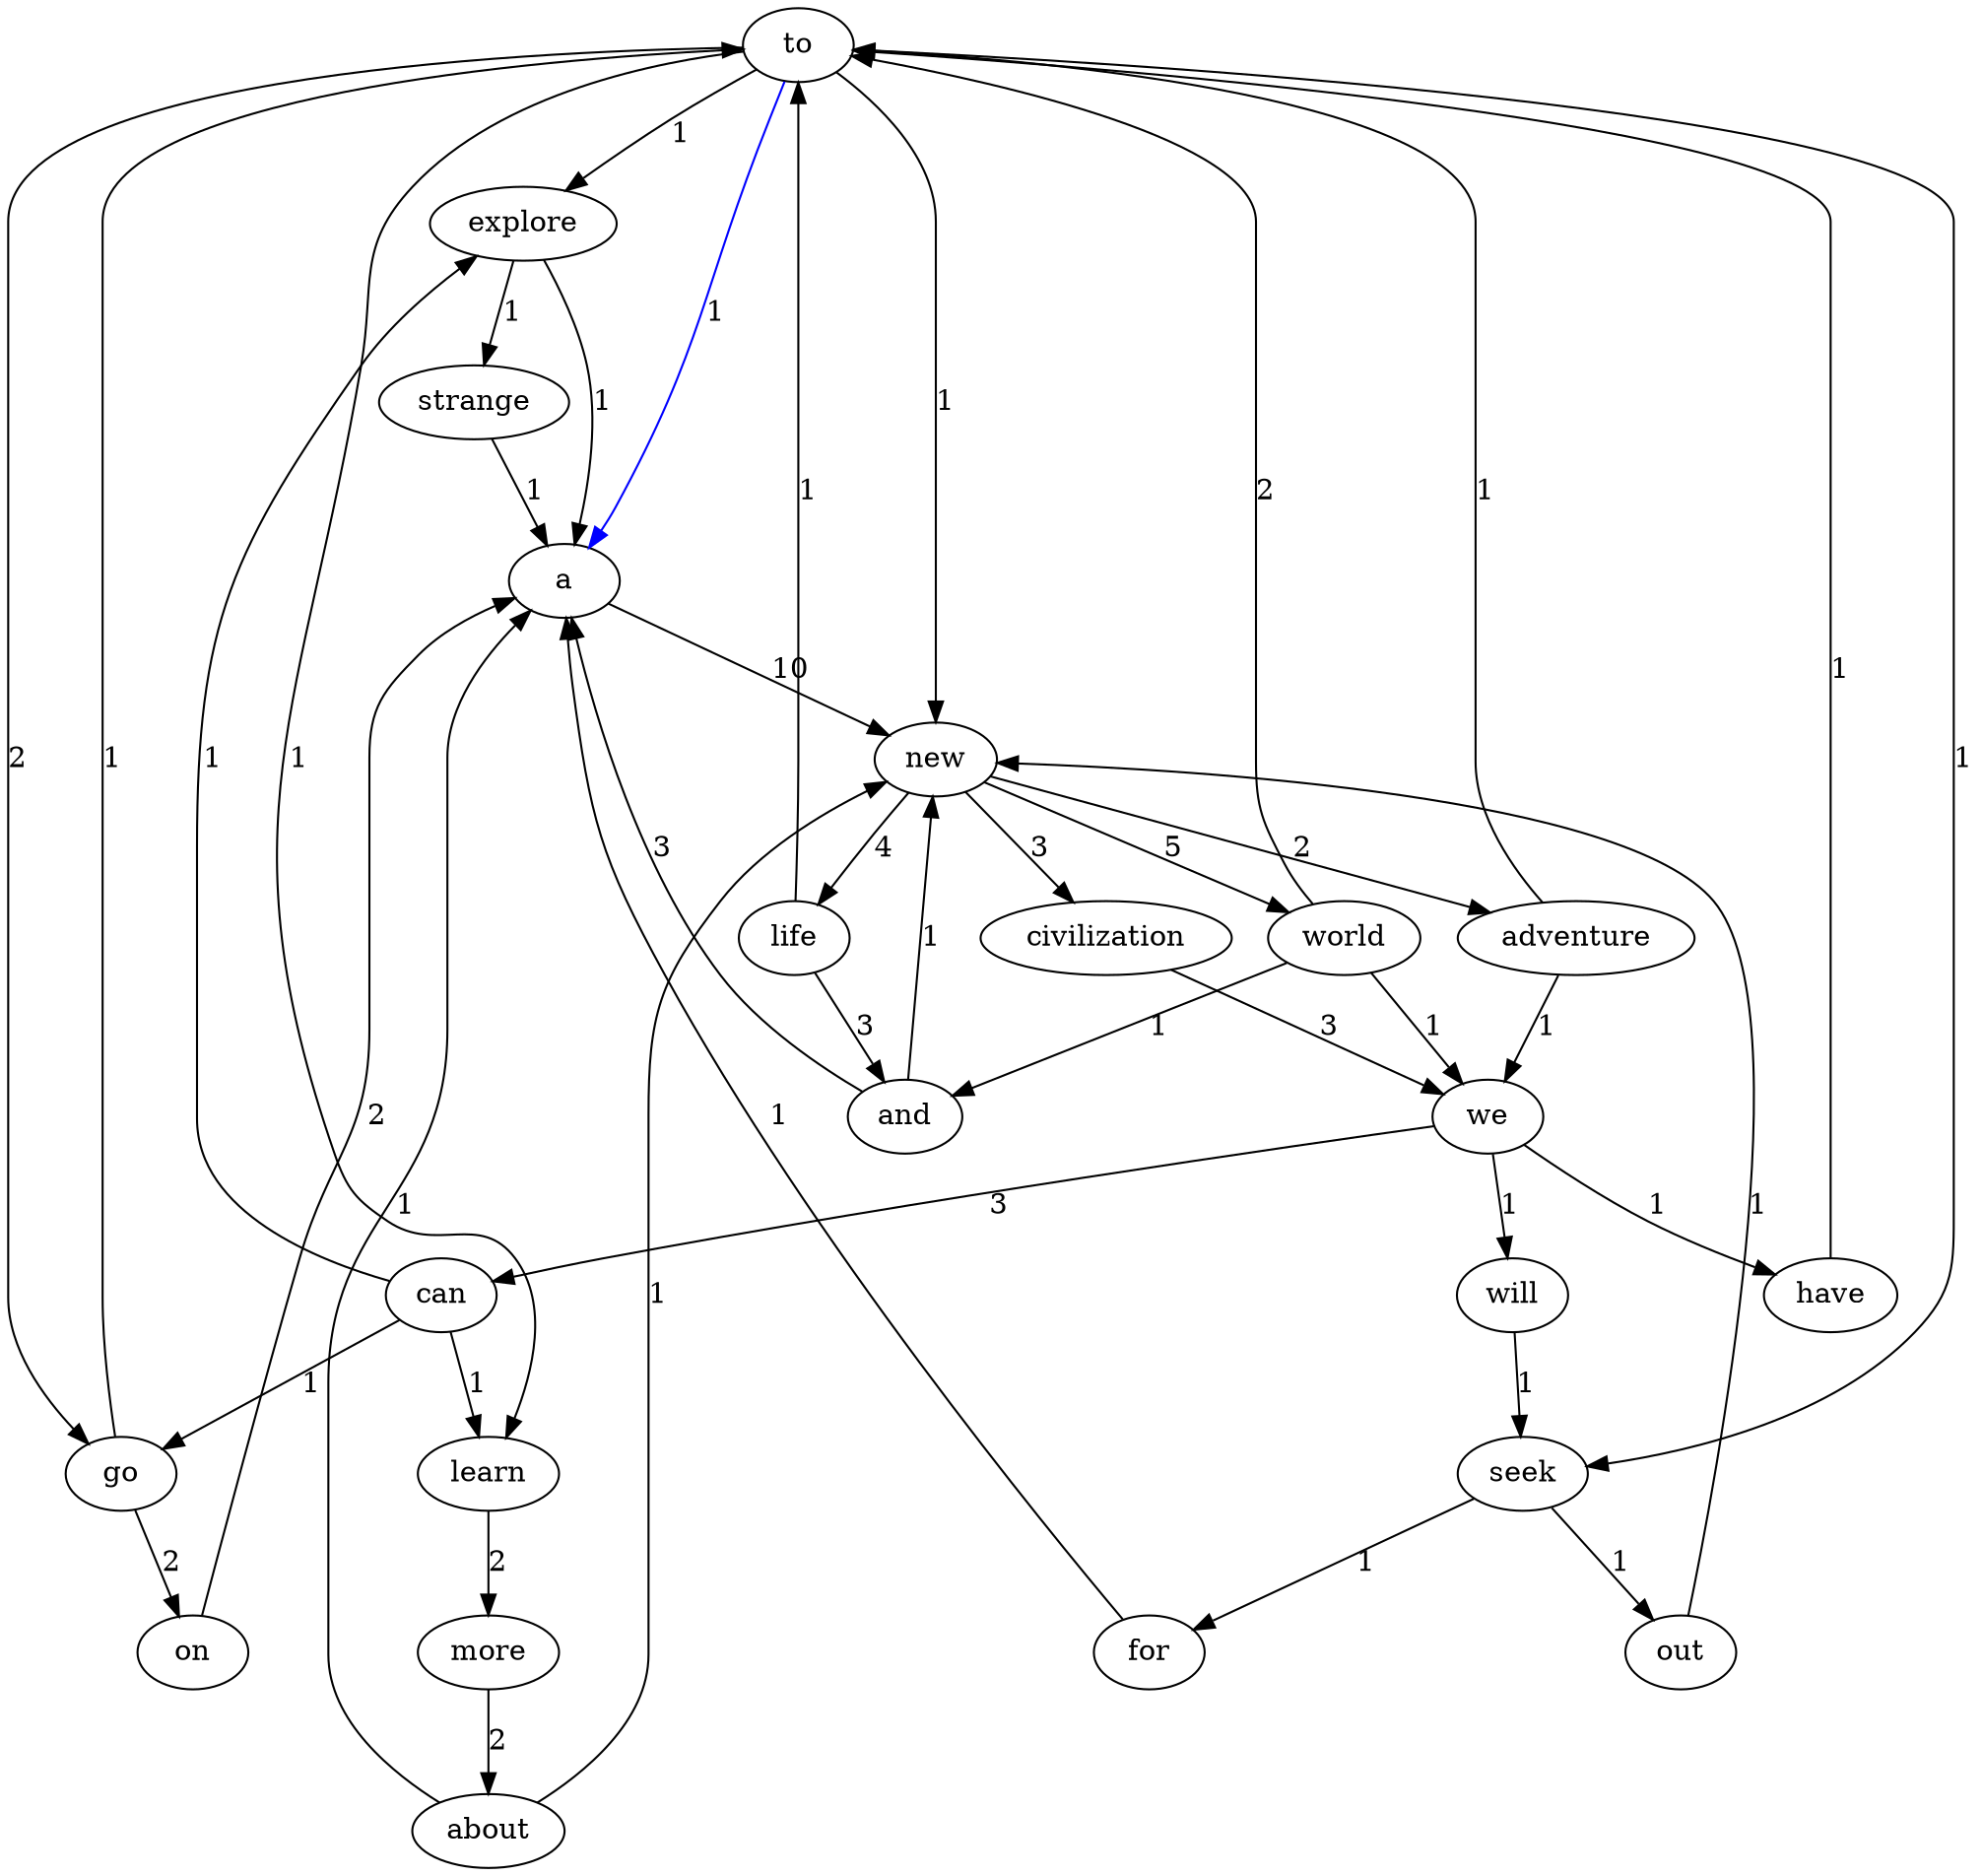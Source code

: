 digraph TextGraph {
to;
explore;
strange;
a;
new;
world;
and;
life;
civilization;
we;
can;
go;
on;
adventure;
seek;
out;
learn;
more;
about;
have;
will;
for;
to -> explore [label = 1];
explore -> strange [label = 1];
strange -> a [label = 1];
a -> new [label = 10];
new -> world [label = 5];
world -> and [label = 1];
and -> a [label = 3];
and -> new [label = 1];
world -> to [label = 2];
world -> we [label = 1];
we -> can [label = 3];
can -> go [label = 1];
go -> on [label = 2];
on -> a [label = 2];
go -> to [label = 1];
can -> learn [label = 1];
learn -> more [label = 2];
more -> about [label = 2];
about -> a [label = 1];
about -> new [label = 1];
can -> explore [label = 1];
we -> have [label = 1];
have -> to [label = 1];
we -> will [label = 1];
will -> seek [label = 1];
seek -> out [label = 1];
out -> new [label = 1];
seek -> for [label = 1];
for -> a [label = 1];
new -> life [label = 4];
life -> and [label = 3];
life -> to [label = 1];
new -> civilization [label = 3];
civilization -> we [label = 3];
new -> adventure [label = 2];
adventure -> to [label = 1];
adventure -> we [label = 1];
explore -> a [label = 1];
to -> seek [label = 1];
to -> go [label = 2];
to -> a [label = 1, color = blue];
to -> learn [label = 1];
to -> new [label = 1];
}
